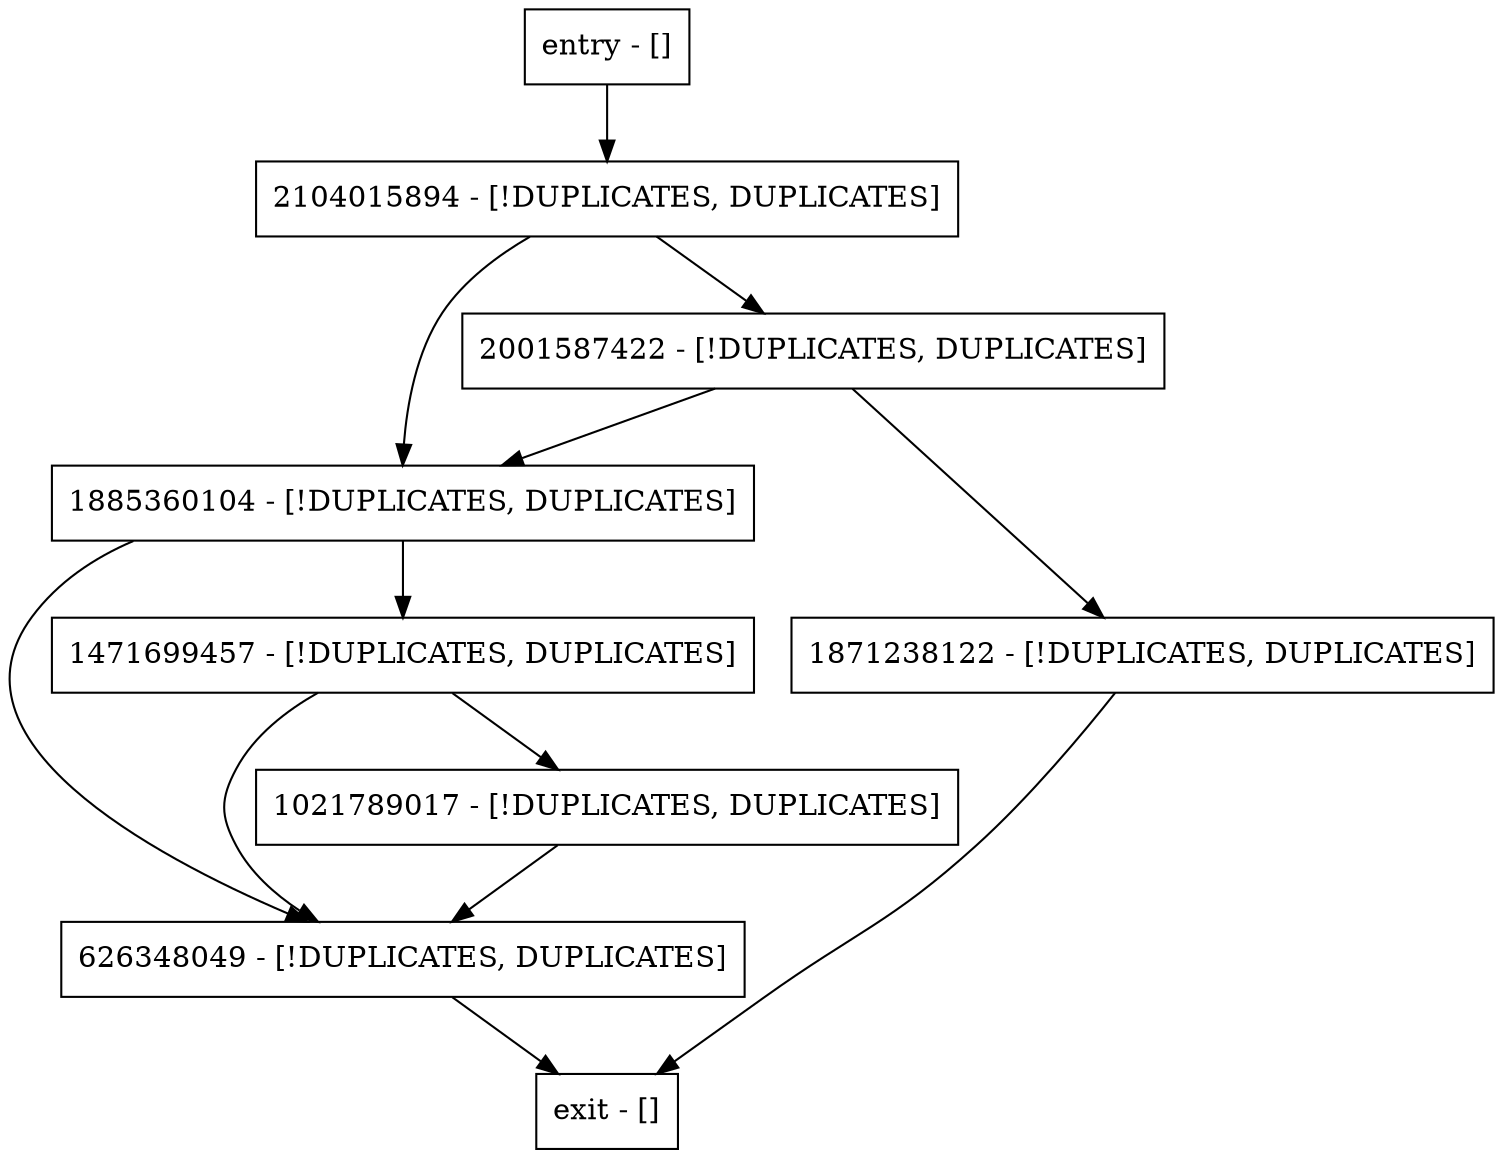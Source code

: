 digraph <init> {
node [shape=record];
626348049 [label="626348049 - [!DUPLICATES, DUPLICATES]"];
entry [label="entry - []"];
exit [label="exit - []"];
2104015894 [label="2104015894 - [!DUPLICATES, DUPLICATES]"];
1885360104 [label="1885360104 - [!DUPLICATES, DUPLICATES]"];
1021789017 [label="1021789017 - [!DUPLICATES, DUPLICATES]"];
1471699457 [label="1471699457 - [!DUPLICATES, DUPLICATES]"];
2001587422 [label="2001587422 - [!DUPLICATES, DUPLICATES]"];
1871238122 [label="1871238122 - [!DUPLICATES, DUPLICATES]"];
entry;
exit;
626348049 -> exit;
entry -> 2104015894;
2104015894 -> 1885360104;
2104015894 -> 2001587422;
1885360104 -> 626348049;
1885360104 -> 1471699457;
1021789017 -> 626348049;
1471699457 -> 626348049;
1471699457 -> 1021789017;
2001587422 -> 1885360104;
2001587422 -> 1871238122;
1871238122 -> exit;
}

